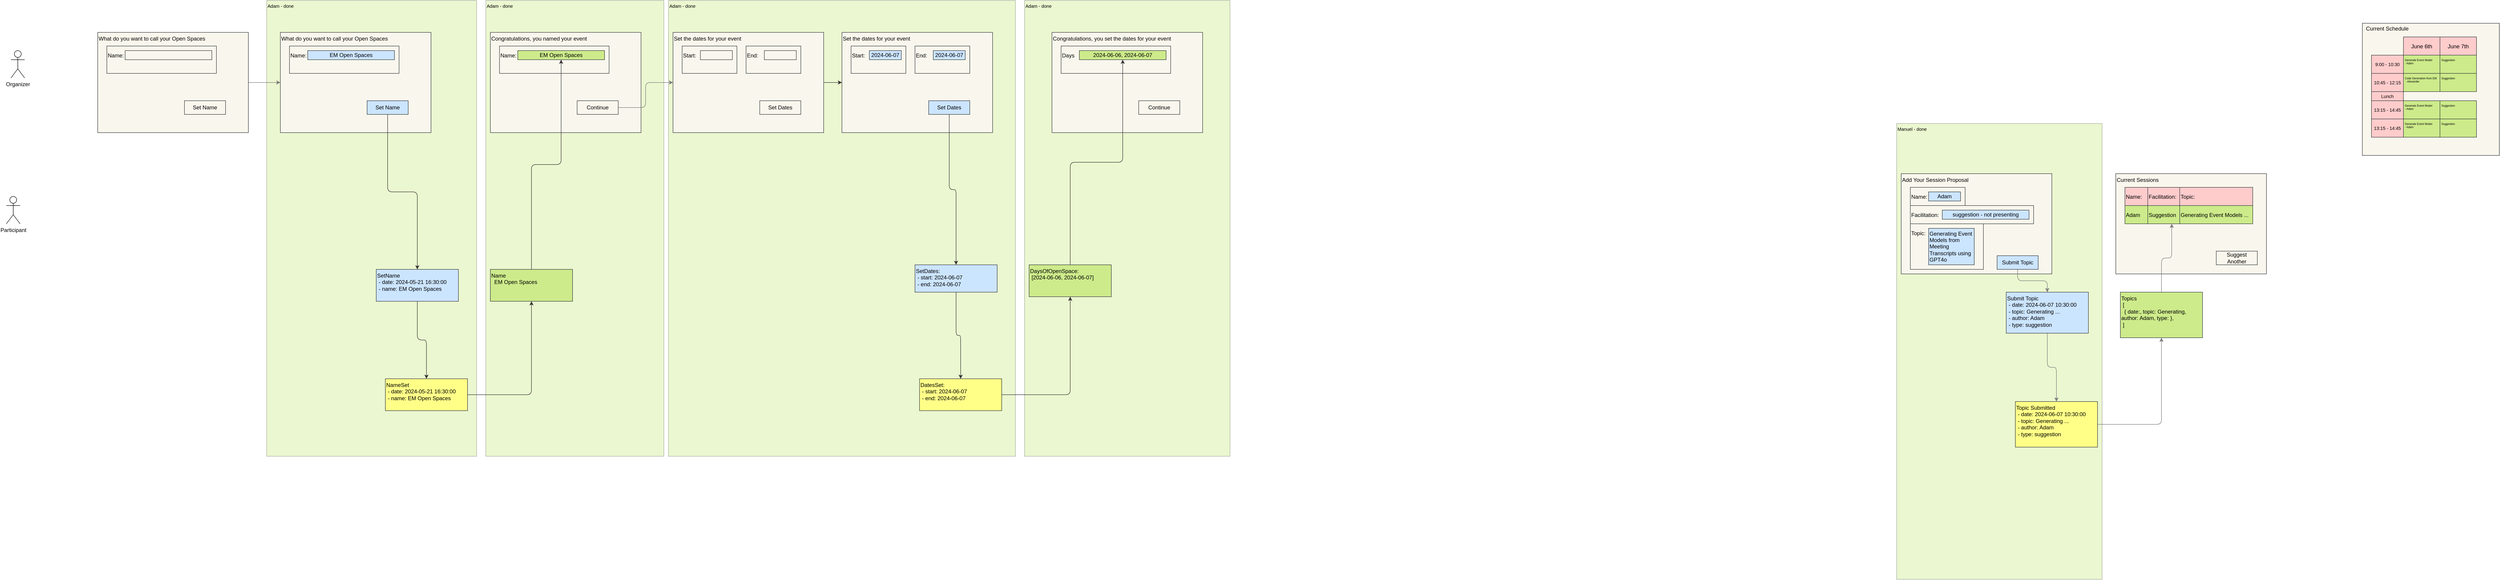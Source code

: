 <mxfile>
    <diagram id="J-dPGnQl9cI3L02o_4ir" name="Page-1">
        <mxGraphModel dx="277" dy="391" grid="1" gridSize="10" guides="1" tooltips="1" connect="1" arrows="1" fold="1" page="1" pageScale="1" pageWidth="26000" pageHeight="6000" math="0" shadow="0">
            <root>
                <mxCell id="0"/>
                <object label="progress" id="109">
                    <mxCell parent="0"/>
                </object>
                <mxCell id="110" value="Adam - done" style="rounded=0;whiteSpace=wrap;html=1;strokeColor=#36393d;fontFamily=Helvetica;fontSize=10;fillColor=#cdeb8b;align=left;verticalAlign=top;fontColor=#000000;opacity=40;" parent="109" vertex="1">
                    <mxGeometry x="710" y="50" width="460" height="1000" as="geometry"/>
                </mxCell>
                <mxCell id="111" value="Adam - done" style="rounded=0;whiteSpace=wrap;html=1;strokeColor=#36393d;fontFamily=Helvetica;fontSize=10;fillColor=#CDEB8B;align=left;verticalAlign=top;opacity=40;fontColor=#000000;" parent="109" vertex="1">
                    <mxGeometry x="1190" y="50" width="390" height="1000" as="geometry"/>
                </mxCell>
                <mxCell id="112" value="Adam - done" style="rounded=0;whiteSpace=wrap;html=1;strokeColor=#36393d;fontFamily=Helvetica;fontSize=10;fillColor=#CDEB8B;align=left;verticalAlign=top;opacity=40;fontColor=#000000;" parent="109" vertex="1">
                    <mxGeometry x="1590" y="50" width="760" height="1000" as="geometry"/>
                </mxCell>
                <mxCell id="129" value="Adam - done" style="rounded=0;whiteSpace=wrap;html=1;strokeColor=#36393d;fontFamily=Helvetica;fontSize=10;fillColor=#CDEB8B;align=left;verticalAlign=top;opacity=40;fontColor=#000000;" parent="109" vertex="1">
                    <mxGeometry x="2370" y="50" width="450" height="1000" as="geometry"/>
                </mxCell>
                <mxCell id="130" value="Manuel - done" style="rounded=0;whiteSpace=wrap;html=1;strokeColor=#36393d;fontFamily=Helvetica;fontSize=10;fillColor=#CDEB8B;align=left;verticalAlign=top;opacity=40;fontColor=#000000;" vertex="1" parent="109">
                    <mxGeometry x="4280" y="320" width="450" height="1000" as="geometry"/>
                </mxCell>
                <mxCell id="1" parent="0"/>
                <mxCell id="4" value="Organizer" style="shape=umlActor;verticalLabelPosition=bottom;verticalAlign=top;html=1;outlineConnect=0;" parent="1" vertex="1">
                    <mxGeometry x="150" y="160" width="30" height="60" as="geometry"/>
                </mxCell>
                <mxCell id="6" value="Participant" style="shape=umlActor;verticalLabelPosition=bottom;verticalAlign=top;html=1;outlineConnect=0;" parent="1" vertex="1">
                    <mxGeometry x="140" y="480" width="30" height="60" as="geometry"/>
                </mxCell>
                <mxCell id="11" value="&lt;font color=&quot;#000000&quot;&gt;What do you want to call your Open Spaces&lt;/font&gt;" style="rounded=0;whiteSpace=wrap;html=1;fillColor=#f9f7ed;strokeColor=#36393d;align=left;verticalAlign=top;" parent="1" vertex="1">
                    <mxGeometry x="740" y="120" width="330" height="220" as="geometry"/>
                </mxCell>
                <mxCell id="13" value="&lt;font color=&quot;#000000&quot;&gt;Name:&lt;/font&gt;" style="rounded=0;whiteSpace=wrap;html=1;fillColor=#f9f7ed;strokeColor=#36393d;horizontal=1;align=left;verticalAlign=top;spacingTop=7;" parent="1" vertex="1">
                    <mxGeometry x="760" y="150" width="240" height="60" as="geometry"/>
                </mxCell>
                <mxCell id="23" style="edgeStyle=orthogonalEdgeStyle;html=1;entryX=0.5;entryY=0;entryDx=0;entryDy=0;strokeColor=#333333;fontFamily=Helvetica;fontSize=12;fontColor=#000000;" parent="1" source="14" target="19" edge="1">
                    <mxGeometry relative="1" as="geometry"/>
                </mxCell>
                <mxCell id="14" value="&lt;font color=&quot;#000000&quot;&gt;Set Name&lt;/font&gt;" style="rounded=0;whiteSpace=wrap;html=1;strokeColor=#36393d;fontFamily=Helvetica;fontSize=12;fillColor=#cce5ff;" parent="1" vertex="1">
                    <mxGeometry x="930" y="270" width="90" height="30" as="geometry"/>
                </mxCell>
                <mxCell id="29" style="edgeStyle=orthogonalEdgeStyle;shape=connector;rounded=1;html=1;entryX=0.5;entryY=0;entryDx=0;entryDy=0;labelBackgroundColor=default;strokeColor=#333333;fontFamily=Helvetica;fontSize=12;fontColor=#000000;endArrow=classic;" parent="1" source="19" target="28" edge="1">
                    <mxGeometry relative="1" as="geometry"/>
                </mxCell>
                <mxCell id="19" value="&lt;font color=&quot;#000000&quot;&gt;SetName&lt;br&gt;&amp;nbsp;- date: 2024-05-21 16:30:00&lt;br&gt;&amp;nbsp;- name: EM Open Spaces&lt;br&gt;&lt;/font&gt;" style="rounded=0;whiteSpace=wrap;html=1;strokeColor=#36393d;fontFamily=Helvetica;fontSize=12;fillColor=#cce5ff;verticalAlign=top;align=left;" parent="1" vertex="1">
                    <mxGeometry x="950" y="640" width="180" height="70" as="geometry"/>
                </mxCell>
                <mxCell id="20" value="&lt;font color=&quot;#000000&quot;&gt;EM Open Spaces&lt;/font&gt;" style="rounded=0;whiteSpace=wrap;html=1;strokeColor=#36393d;fontFamily=Helvetica;fontSize=12;fillColor=#cce5ff;" parent="1" vertex="1">
                    <mxGeometry x="800" y="160" width="190" height="20" as="geometry"/>
                </mxCell>
                <mxCell id="30" style="edgeStyle=orthogonalEdgeStyle;shape=connector;rounded=1;html=1;entryX=0;entryY=0.5;entryDx=0;entryDy=0;labelBackgroundColor=default;strokeColor=#7A7A7A;fontFamily=Helvetica;fontSize=12;fontColor=#000000;endArrow=classic;" parent="1" source="24" target="11" edge="1">
                    <mxGeometry relative="1" as="geometry"/>
                </mxCell>
                <mxCell id="24" value="&lt;font color=&quot;#000000&quot;&gt;What do you want to call your Open Spaces&lt;/font&gt;" style="rounded=0;whiteSpace=wrap;html=1;fillColor=#f9f7ed;strokeColor=#36393d;align=left;verticalAlign=top;" parent="1" vertex="1">
                    <mxGeometry x="340" y="120" width="330" height="220" as="geometry"/>
                </mxCell>
                <mxCell id="25" value="&lt;font color=&quot;#000000&quot;&gt;Name:&lt;/font&gt;" style="rounded=0;whiteSpace=wrap;html=1;fillColor=#f9f7ed;strokeColor=#36393d;horizontal=1;align=left;verticalAlign=top;spacingTop=7;" parent="1" vertex="1">
                    <mxGeometry x="360" y="150" width="240" height="60" as="geometry"/>
                </mxCell>
                <mxCell id="26" value="&lt;font color=&quot;#000000&quot;&gt;Set Name&lt;/font&gt;" style="rounded=0;whiteSpace=wrap;html=1;strokeColor=#36393d;fontFamily=Helvetica;fontSize=12;fillColor=#f9f7ed;" parent="1" vertex="1">
                    <mxGeometry x="530" y="270" width="90" height="30" as="geometry"/>
                </mxCell>
                <mxCell id="27" value="" style="rounded=0;whiteSpace=wrap;html=1;strokeColor=#36393d;fontFamily=Helvetica;fontSize=12;fillColor=#f9f7ed;" parent="1" vertex="1">
                    <mxGeometry x="400" y="160" width="190" height="20" as="geometry"/>
                </mxCell>
                <mxCell id="42" style="edgeStyle=orthogonalEdgeStyle;shape=connector;rounded=1;html=1;entryX=0.5;entryY=1;entryDx=0;entryDy=0;labelBackgroundColor=default;strokeColor=#333333;fontFamily=Helvetica;fontSize=12;fontColor=#000000;endArrow=classic;" parent="1" source="28" target="41" edge="1">
                    <mxGeometry relative="1" as="geometry"/>
                </mxCell>
                <mxCell id="28" value="&lt;font color=&quot;#000000&quot;&gt;NameSet&lt;br&gt;&amp;nbsp;- date: 2024-05-21 16:30:00&lt;br&gt;&amp;nbsp;- name: EM Open Spaces&lt;br&gt;&lt;/font&gt;" style="rounded=0;whiteSpace=wrap;html=1;strokeColor=#36393d;fontFamily=Helvetica;fontSize=12;fillColor=#ffff88;verticalAlign=top;align=left;" parent="1" vertex="1">
                    <mxGeometry x="970" y="880" width="180" height="70" as="geometry"/>
                </mxCell>
                <mxCell id="37" value="&lt;font color=&quot;#000000&quot;&gt;Congratulations, you named your event&lt;/font&gt;" style="rounded=0;whiteSpace=wrap;html=1;fillColor=#f9f7ed;strokeColor=#36393d;align=left;verticalAlign=top;" parent="1" vertex="1">
                    <mxGeometry x="1200" y="120" width="330" height="220" as="geometry"/>
                </mxCell>
                <mxCell id="38" value="&lt;font color=&quot;#000000&quot;&gt;Name:&lt;/font&gt;" style="rounded=0;whiteSpace=wrap;html=1;fillColor=#f9f7ed;strokeColor=#36393d;horizontal=1;align=left;verticalAlign=top;spacingTop=7;" parent="1" vertex="1">
                    <mxGeometry x="1220" y="150" width="240" height="60" as="geometry"/>
                </mxCell>
                <mxCell id="50" style="edgeStyle=orthogonalEdgeStyle;shape=connector;rounded=1;html=1;entryX=0;entryY=0.5;entryDx=0;entryDy=0;labelBackgroundColor=default;strokeColor=#7A7A7A;fontFamily=Helvetica;fontSize=12;fontColor=#000000;endArrow=classic;" parent="1" source="39" target="44" edge="1">
                    <mxGeometry relative="1" as="geometry"/>
                </mxCell>
                <mxCell id="39" value="&lt;font color=&quot;#000000&quot;&gt;Continue&lt;/font&gt;" style="rounded=0;whiteSpace=wrap;html=1;strokeColor=#36393d;fontFamily=Helvetica;fontSize=12;fillColor=#f9f7ed;" parent="1" vertex="1">
                    <mxGeometry x="1390" y="270" width="90" height="30" as="geometry"/>
                </mxCell>
                <mxCell id="40" value="&lt;font color=&quot;#000000&quot;&gt;EM Open Spaces&lt;/font&gt;" style="rounded=0;whiteSpace=wrap;html=1;strokeColor=#36393d;fontFamily=Helvetica;fontSize=12;fillColor=#cdeb8b;" parent="1" vertex="1">
                    <mxGeometry x="1260" y="160" width="190" height="20" as="geometry"/>
                </mxCell>
                <mxCell id="43" style="edgeStyle=orthogonalEdgeStyle;shape=connector;rounded=1;html=1;labelBackgroundColor=default;strokeColor=#333333;fontFamily=Helvetica;fontSize=12;fontColor=#000000;endArrow=classic;entryX=0.5;entryY=1;entryDx=0;entryDy=0;" parent="1" source="41" target="40" edge="1">
                    <mxGeometry relative="1" as="geometry">
                        <mxPoint x="1310" y="540" as="targetPoint"/>
                    </mxGeometry>
                </mxCell>
                <mxCell id="41" value="&lt;font color=&quot;#000000&quot;&gt;Name&lt;br&gt;&amp;nbsp; EM Open Spaces&lt;br&gt;&lt;/font&gt;" style="rounded=0;whiteSpace=wrap;html=1;strokeColor=#36393d;fontFamily=Helvetica;fontSize=12;fillColor=#cdeb8b;verticalAlign=top;align=left;" parent="1" vertex="1">
                    <mxGeometry x="1200" y="640" width="180" height="70" as="geometry"/>
                </mxCell>
                <mxCell id="57" style="edgeStyle=orthogonalEdgeStyle;shape=connector;rounded=1;html=1;exitX=1;exitY=0.5;exitDx=0;exitDy=0;entryX=0;entryY=0.5;entryDx=0;entryDy=0;labelBackgroundColor=default;strokeColor=#333333;fontFamily=Helvetica;fontSize=12;fontColor=#000000;endArrow=classic;" parent="1" source="44" target="51" edge="1">
                    <mxGeometry relative="1" as="geometry"/>
                </mxCell>
                <mxCell id="44" value="&lt;font color=&quot;#000000&quot;&gt;Set the dates for your event&lt;/font&gt;" style="rounded=0;whiteSpace=wrap;html=1;fillColor=#f9f7ed;strokeColor=#36393d;align=left;verticalAlign=top;" parent="1" vertex="1">
                    <mxGeometry x="1600" y="120" width="330" height="220" as="geometry"/>
                </mxCell>
                <mxCell id="45" value="&lt;font color=&quot;#000000&quot;&gt;Start:&lt;/font&gt;" style="rounded=0;whiteSpace=wrap;html=1;fillColor=#f9f7ed;strokeColor=#36393d;horizontal=1;align=left;verticalAlign=top;spacingTop=7;" parent="1" vertex="1">
                    <mxGeometry x="1620" y="150" width="120" height="60" as="geometry"/>
                </mxCell>
                <mxCell id="46" value="&lt;font color=&quot;#000000&quot;&gt;Set Dates&lt;/font&gt;" style="rounded=0;whiteSpace=wrap;html=1;strokeColor=#36393d;fontFamily=Helvetica;fontSize=12;fillColor=#f9f7ed;" parent="1" vertex="1">
                    <mxGeometry x="1790" y="270" width="90" height="30" as="geometry"/>
                </mxCell>
                <mxCell id="47" value="" style="rounded=0;whiteSpace=wrap;html=1;strokeColor=#36393d;fontFamily=Helvetica;fontSize=12;fillColor=#f9f7ed;fontColor=#000000;" parent="1" vertex="1">
                    <mxGeometry x="1660" y="160" width="70" height="20" as="geometry"/>
                </mxCell>
                <mxCell id="48" value="&lt;font color=&quot;#000000&quot;&gt;End:&lt;/font&gt;" style="rounded=0;whiteSpace=wrap;html=1;fillColor=#f9f7ed;strokeColor=#36393d;horizontal=1;align=left;verticalAlign=top;spacingTop=7;" parent="1" vertex="1">
                    <mxGeometry x="1760" y="150" width="120" height="60" as="geometry"/>
                </mxCell>
                <mxCell id="49" value="" style="rounded=0;whiteSpace=wrap;html=1;strokeColor=#36393d;fontFamily=Helvetica;fontSize=12;fillColor=#f9f7ed;fontColor=#000000;" parent="1" vertex="1">
                    <mxGeometry x="1800" y="160" width="70" height="20" as="geometry"/>
                </mxCell>
                <mxCell id="51" value="&lt;font color=&quot;#000000&quot;&gt;Set the dates for your event&lt;/font&gt;" style="rounded=0;whiteSpace=wrap;html=1;fillColor=#f9f7ed;strokeColor=#36393d;align=left;verticalAlign=top;" parent="1" vertex="1">
                    <mxGeometry x="1970" y="120" width="330" height="220" as="geometry"/>
                </mxCell>
                <mxCell id="52" value="&lt;font color=&quot;#000000&quot;&gt;Start:&lt;/font&gt;" style="rounded=0;whiteSpace=wrap;html=1;fillColor=#f9f7ed;strokeColor=#36393d;horizontal=1;align=left;verticalAlign=top;spacingTop=7;" parent="1" vertex="1">
                    <mxGeometry x="1990" y="150" width="120" height="60" as="geometry"/>
                </mxCell>
                <mxCell id="115" style="edgeStyle=orthogonalEdgeStyle;html=1;exitX=0.5;exitY=1;exitDx=0;exitDy=0;entryX=0.5;entryY=0;entryDx=0;entryDy=0;fontSize=12;strokeColor=#333333;fontColor=#000000;" parent="1" source="53" target="114" edge="1">
                    <mxGeometry relative="1" as="geometry"/>
                </mxCell>
                <mxCell id="53" value="&lt;font color=&quot;#000000&quot;&gt;Set Dates&lt;/font&gt;" style="rounded=0;whiteSpace=wrap;html=1;strokeColor=#36393d;fontFamily=Helvetica;fontSize=12;fillColor=#cce5ff;" parent="1" vertex="1">
                    <mxGeometry x="2160" y="270" width="90" height="30" as="geometry"/>
                </mxCell>
                <mxCell id="54" value="2024-06-07" style="rounded=0;whiteSpace=wrap;html=1;strokeColor=#36393d;fontFamily=Helvetica;fontSize=12;fillColor=#cce5ff;fontColor=#000000;" parent="1" vertex="1">
                    <mxGeometry x="2030" y="160" width="70" height="20" as="geometry"/>
                </mxCell>
                <mxCell id="55" value="&lt;font color=&quot;#000000&quot;&gt;End:&lt;/font&gt;" style="rounded=0;whiteSpace=wrap;html=1;fillColor=#f9f7ed;strokeColor=#36393d;horizontal=1;align=left;verticalAlign=top;spacingTop=7;" parent="1" vertex="1">
                    <mxGeometry x="2130" y="150" width="120" height="60" as="geometry"/>
                </mxCell>
                <mxCell id="56" value="2024-06-07" style="rounded=0;whiteSpace=wrap;html=1;strokeColor=#36393d;fontFamily=Helvetica;fontSize=12;fillColor=#cce5ff;fontColor=#000000;" parent="1" vertex="1">
                    <mxGeometry x="2170" y="160" width="70" height="20" as="geometry"/>
                </mxCell>
                <mxCell id="58" value="&lt;font color=&quot;#000000&quot;&gt;Add Your Session Proposal&lt;/font&gt;" style="rounded=0;whiteSpace=wrap;html=1;fillColor=#f9f7ed;strokeColor=#36393d;align=left;verticalAlign=top;" parent="1" vertex="1">
                    <mxGeometry x="4290" y="430" width="330" height="220" as="geometry"/>
                </mxCell>
                <mxCell id="59" value="&lt;font color=&quot;#000000&quot;&gt;Name:&lt;/font&gt;" style="rounded=0;whiteSpace=wrap;html=1;fillColor=#f9f7ed;strokeColor=#36393d;horizontal=1;align=left;verticalAlign=top;spacingTop=7;" parent="1" vertex="1">
                    <mxGeometry x="4310" y="460" width="120" height="40" as="geometry"/>
                </mxCell>
                <mxCell id="71" style="edgeStyle=orthogonalEdgeStyle;shape=connector;rounded=1;html=1;entryX=0.5;entryY=0;entryDx=0;entryDy=0;labelBackgroundColor=default;strokeColor=#7A7A7A;fontFamily=Helvetica;fontSize=12;fontColor=#000000;endArrow=classic;" parent="1" source="60" target="67" edge="1">
                    <mxGeometry relative="1" as="geometry"/>
                </mxCell>
                <mxCell id="60" value="&lt;font color=&quot;#000000&quot;&gt;Submit Topic&lt;/font&gt;" style="rounded=0;whiteSpace=wrap;html=1;strokeColor=#36393d;fontFamily=Helvetica;fontSize=12;fillColor=#cce5ff;" parent="1" vertex="1">
                    <mxGeometry x="4500" y="610" width="90" height="30" as="geometry"/>
                </mxCell>
                <mxCell id="61" value="Adam" style="rounded=0;whiteSpace=wrap;html=1;strokeColor=#36393d;fontFamily=Helvetica;fontSize=12;fillColor=#cce5ff;fontColor=#000000;" parent="1" vertex="1">
                    <mxGeometry x="4350" y="470" width="70" height="20" as="geometry"/>
                </mxCell>
                <mxCell id="62" value="&lt;font color=&quot;#000000&quot;&gt;Topic:&lt;/font&gt;" style="rounded=0;whiteSpace=wrap;html=1;fillColor=#f9f7ed;strokeColor=#36393d;horizontal=1;align=left;verticalAlign=top;spacingTop=7;" parent="1" vertex="1">
                    <mxGeometry x="4310" y="540" width="160" height="100" as="geometry"/>
                </mxCell>
                <mxCell id="63" value="Generating Event Models from Meeting Transcripts using GPT4o" style="rounded=0;whiteSpace=wrap;html=1;strokeColor=#36393d;fontFamily=Helvetica;fontSize=12;fillColor=#cce5ff;fontColor=#000000;align=left;" parent="1" vertex="1">
                    <mxGeometry x="4350" y="550" width="100" height="80" as="geometry"/>
                </mxCell>
                <mxCell id="64" value="Facilitation:&amp;nbsp;" style="rounded=0;whiteSpace=wrap;html=1;fillColor=#f9f7ed;strokeColor=#36393d;horizontal=1;align=left;verticalAlign=top;spacingTop=7;fontColor=#000000;" parent="1" vertex="1">
                    <mxGeometry x="4310" y="500" width="270" height="40" as="geometry"/>
                </mxCell>
                <mxCell id="65" value="suggestion - not presenting" style="rounded=0;whiteSpace=wrap;html=1;strokeColor=#36393d;fontFamily=Helvetica;fontSize=12;fillColor=#cce5ff;fontColor=#000000;" parent="1" vertex="1">
                    <mxGeometry x="4380" y="510" width="190" height="20" as="geometry"/>
                </mxCell>
                <mxCell id="66" style="edgeStyle=orthogonalEdgeStyle;shape=connector;rounded=1;html=1;entryX=0.5;entryY=0;entryDx=0;entryDy=0;labelBackgroundColor=default;strokeColor=#7A7A7A;fontFamily=Helvetica;fontSize=12;fontColor=#000000;endArrow=classic;" parent="1" source="67" target="69" edge="1">
                    <mxGeometry relative="1" as="geometry"/>
                </mxCell>
                <mxCell id="67" value="&lt;font color=&quot;#000000&quot;&gt;Submit Topic&lt;br&gt;&amp;nbsp;- date: 2024-06-07 10:30:00&lt;br&gt;&amp;nbsp;- topic: Generating ...&lt;br&gt;&amp;nbsp;- author: Adam&lt;br&gt;&amp;nbsp;- type: suggestion&lt;br&gt;&lt;/font&gt;" style="rounded=0;whiteSpace=wrap;html=1;strokeColor=#36393d;fontFamily=Helvetica;fontSize=12;fillColor=#cce5ff;verticalAlign=top;align=left;" parent="1" vertex="1">
                    <mxGeometry x="4520" y="690" width="180" height="90" as="geometry"/>
                </mxCell>
                <mxCell id="68" style="edgeStyle=orthogonalEdgeStyle;shape=connector;rounded=1;html=1;entryX=0.5;entryY=1;entryDx=0;entryDy=0;labelBackgroundColor=default;strokeColor=#7A7A7A;fontFamily=Helvetica;fontSize=12;fontColor=#000000;endArrow=classic;" parent="1" source="69" target="70" edge="1">
                    <mxGeometry relative="1" as="geometry"/>
                </mxCell>
                <mxCell id="69" value="&lt;span style=&quot;color: rgb(0, 0, 0);&quot;&gt;Topic Submitted&lt;/span&gt;&lt;br style=&quot;color: rgb(0, 0, 0);&quot;&gt;&lt;span style=&quot;color: rgb(0, 0, 0);&quot;&gt;&amp;nbsp;- date: 2024-06-07 10:30:00&lt;/span&gt;&lt;br style=&quot;color: rgb(0, 0, 0);&quot;&gt;&lt;span style=&quot;color: rgb(0, 0, 0);&quot;&gt;&amp;nbsp;- topic: Generating ...&lt;/span&gt;&lt;br style=&quot;color: rgb(0, 0, 0);&quot;&gt;&lt;span style=&quot;color: rgb(0, 0, 0);&quot;&gt;&amp;nbsp;- author: Adam&lt;/span&gt;&lt;br style=&quot;color: rgb(0, 0, 0);&quot;&gt;&lt;span style=&quot;color: rgb(0, 0, 0);&quot;&gt;&amp;nbsp;- type: suggestion&lt;/span&gt;&lt;font color=&quot;#000000&quot;&gt;&lt;br&gt;&lt;/font&gt;" style="rounded=0;whiteSpace=wrap;html=1;strokeColor=#36393d;fontFamily=Helvetica;fontSize=12;fillColor=#ffff88;verticalAlign=top;align=left;" parent="1" vertex="1">
                    <mxGeometry x="4540" y="930" width="180" height="100" as="geometry"/>
                </mxCell>
                <mxCell id="70" value="&lt;font color=&quot;#000000&quot;&gt;Topics&lt;br&gt;&amp;nbsp;[&lt;br&gt;&amp;nbsp; { date:, topic: Generating, author: Adam, type: },&lt;br&gt;&amp;nbsp;]&lt;br&gt;&lt;/font&gt;" style="rounded=0;whiteSpace=wrap;html=1;strokeColor=#36393d;fontFamily=Helvetica;fontSize=12;fillColor=#cdeb8b;verticalAlign=top;align=left;" parent="1" vertex="1">
                    <mxGeometry x="4770" y="690" width="180" height="100" as="geometry"/>
                </mxCell>
                <mxCell id="72" value="&lt;font color=&quot;#000000&quot;&gt;Current Sessions&lt;/font&gt;" style="rounded=0;whiteSpace=wrap;html=1;fillColor=#f9f7ed;strokeColor=#36393d;align=left;verticalAlign=top;" parent="1" vertex="1">
                    <mxGeometry x="4760" y="430" width="330" height="220" as="geometry"/>
                </mxCell>
                <mxCell id="73" value="&lt;font color=&quot;#000000&quot;&gt;Name:&lt;/font&gt;" style="rounded=0;whiteSpace=wrap;html=1;fillColor=#ffcccc;strokeColor=#36393d;horizontal=1;align=left;verticalAlign=top;spacingTop=7;" parent="1" vertex="1">
                    <mxGeometry x="4780" y="460" width="50" height="40" as="geometry"/>
                </mxCell>
                <mxCell id="76" value="&lt;font color=&quot;#000000&quot;&gt;Topic:&lt;/font&gt;" style="rounded=0;whiteSpace=wrap;html=1;fillColor=#ffcccc;strokeColor=#36393d;horizontal=1;align=left;verticalAlign=top;spacingTop=7;" parent="1" vertex="1">
                    <mxGeometry x="4900" y="460" width="160" height="40" as="geometry"/>
                </mxCell>
                <mxCell id="78" value="Facilitation:&amp;nbsp;" style="rounded=0;whiteSpace=wrap;html=1;fillColor=#ffcccc;strokeColor=#36393d;horizontal=1;align=left;verticalAlign=top;spacingTop=7;fontColor=#000000;" parent="1" vertex="1">
                    <mxGeometry x="4830" y="460" width="70" height="40" as="geometry"/>
                </mxCell>
                <mxCell id="80" value="&lt;font color=&quot;#000000&quot;&gt;Adam&lt;/font&gt;" style="rounded=0;whiteSpace=wrap;html=1;fillColor=#cdeb8b;strokeColor=#36393d;horizontal=1;align=left;verticalAlign=top;spacingTop=7;" parent="1" vertex="1">
                    <mxGeometry x="4780" y="500" width="50" height="40" as="geometry"/>
                </mxCell>
                <mxCell id="81" value="&lt;font color=&quot;#000000&quot;&gt;Generating Event Models ...&lt;/font&gt;" style="rounded=0;whiteSpace=wrap;html=1;fillColor=#cdeb8b;strokeColor=#36393d;horizontal=1;align=left;verticalAlign=top;spacingTop=7;" parent="1" vertex="1">
                    <mxGeometry x="4900" y="500" width="160" height="40" as="geometry"/>
                </mxCell>
                <mxCell id="82" value="Suggestion" style="rounded=0;whiteSpace=wrap;html=1;fillColor=#cdeb8b;strokeColor=#36393d;horizontal=1;align=left;verticalAlign=top;spacingTop=7;fontColor=#000000;" parent="1" vertex="1">
                    <mxGeometry x="4830" y="500" width="70" height="40" as="geometry"/>
                </mxCell>
                <mxCell id="83" value="&lt;font color=&quot;#000000&quot;&gt;Suggest Another&lt;/font&gt;" style="rounded=0;whiteSpace=wrap;html=1;strokeColor=#36393d;fontFamily=Helvetica;fontSize=12;fillColor=#f9f7ed;" parent="1" vertex="1">
                    <mxGeometry x="4980" y="600" width="90" height="30" as="geometry"/>
                </mxCell>
                <mxCell id="84" style="edgeStyle=orthogonalEdgeStyle;shape=connector;rounded=1;html=1;entryX=0.75;entryY=1;entryDx=0;entryDy=0;labelBackgroundColor=default;strokeColor=#7A7A7A;fontFamily=Helvetica;fontSize=12;fontColor=#000000;endArrow=classic;" parent="1" source="70" target="82" edge="1">
                    <mxGeometry relative="1" as="geometry"/>
                </mxCell>
                <mxCell id="85" value="&lt;font color=&quot;#000000&quot;&gt;Current Schedule&lt;/font&gt;" style="rounded=0;whiteSpace=wrap;html=1;fillColor=#f9f7ed;strokeColor=#36393d;align=left;verticalAlign=top;spacing=0;spacingLeft=8;" parent="1" vertex="1">
                    <mxGeometry x="5300" y="100" width="300" height="290" as="geometry"/>
                </mxCell>
                <mxCell id="86" value="&lt;font color=&quot;#000000&quot;&gt;June 6th&lt;/font&gt;" style="rounded=0;whiteSpace=wrap;html=1;fillColor=#ffcccc;strokeColor=#36393d;horizontal=1;align=center;verticalAlign=top;spacingTop=7;" parent="1" vertex="1">
                    <mxGeometry x="5390" y="130" width="80" height="40" as="geometry"/>
                </mxCell>
                <mxCell id="88" value="June 7th" style="rounded=0;whiteSpace=wrap;html=1;fillColor=#ffcccc;strokeColor=#36393d;horizontal=1;align=center;verticalAlign=top;spacingTop=7;fontColor=#000000;" parent="1" vertex="1">
                    <mxGeometry x="5470" y="130" width="80" height="40" as="geometry"/>
                </mxCell>
                <mxCell id="89" value="&lt;font color=&quot;#000000&quot; style=&quot;font-size: 6px;&quot;&gt;Generate Event Model&lt;br style=&quot;font-size: 6px;&quot;&gt;- Adam&lt;br style=&quot;font-size: 6px;&quot;&gt;&lt;/font&gt;" style="rounded=0;whiteSpace=wrap;html=1;fillColor=#cdeb8b;strokeColor=#36393d;horizontal=1;align=left;verticalAlign=top;spacingTop=0;fontSize=6;spacing=3;" parent="1" vertex="1">
                    <mxGeometry x="5390" y="170" width="80" height="40" as="geometry"/>
                </mxCell>
                <mxCell id="91" value="Suggestion" style="rounded=0;whiteSpace=wrap;html=1;fillColor=#cdeb8b;strokeColor=#36393d;horizontal=1;align=left;verticalAlign=top;spacingTop=0;fontColor=#000000;fontSize=6;spacing=3;" parent="1" vertex="1">
                    <mxGeometry x="5470" y="170" width="80" height="40" as="geometry"/>
                </mxCell>
                <mxCell id="93" value="&lt;font color=&quot;#000000&quot; style=&quot;font-size: 10px;&quot;&gt;9:00 - 10:30&lt;/font&gt;" style="rounded=0;whiteSpace=wrap;html=1;fillColor=#ffcccc;strokeColor=#36393d;horizontal=1;align=center;verticalAlign=middle;spacingTop=0;fontSize=10;spacing=0;" parent="1" vertex="1">
                    <mxGeometry x="5320" y="170" width="70" height="40" as="geometry"/>
                </mxCell>
                <mxCell id="94" value="&lt;font color=&quot;#000000&quot; style=&quot;font-size: 10px;&quot;&gt;10:45 - 12:15&lt;/font&gt;" style="rounded=0;whiteSpace=wrap;html=1;fillColor=#ffcccc;strokeColor=#36393d;horizontal=1;align=center;verticalAlign=middle;spacingTop=0;fontSize=10;spacing=0;" parent="1" vertex="1">
                    <mxGeometry x="5320" y="210" width="70" height="40" as="geometry"/>
                </mxCell>
                <mxCell id="95" value="&lt;font color=&quot;#000000&quot; style=&quot;font-size: 10px;&quot;&gt;Lunch&lt;/font&gt;" style="rounded=0;whiteSpace=wrap;html=1;fillColor=#ffcccc;strokeColor=#36393d;horizontal=1;align=center;verticalAlign=middle;spacingTop=0;fontSize=10;spacing=0;" parent="1" vertex="1">
                    <mxGeometry x="5320" y="250" width="70" height="20" as="geometry"/>
                </mxCell>
                <mxCell id="96" value="&lt;font color=&quot;#000000&quot; style=&quot;font-size: 10px;&quot;&gt;13:15 - 14:45&lt;/font&gt;" style="rounded=0;whiteSpace=wrap;html=1;fillColor=#ffcccc;strokeColor=#36393d;horizontal=1;align=center;verticalAlign=middle;spacingTop=0;fontSize=10;spacing=0;" parent="1" vertex="1">
                    <mxGeometry x="5320" y="270" width="70" height="40" as="geometry"/>
                </mxCell>
                <mxCell id="97" value="&lt;font color=&quot;#000000&quot; style=&quot;font-size: 10px;&quot;&gt;13:15 - 14:45&lt;/font&gt;" style="rounded=0;whiteSpace=wrap;html=1;fillColor=#ffcccc;strokeColor=#36393d;horizontal=1;align=center;verticalAlign=middle;spacingTop=0;fontSize=10;spacing=0;" parent="1" vertex="1">
                    <mxGeometry x="5320" y="310" width="70" height="40" as="geometry"/>
                </mxCell>
                <mxCell id="100" value="&lt;font color=&quot;#000000&quot; style=&quot;font-size: 6px;&quot;&gt;Code Generation from EM&lt;br&gt;&amp;nbsp;- Alexander&lt;br style=&quot;font-size: 6px;&quot;&gt;&lt;/font&gt;" style="rounded=0;whiteSpace=wrap;html=1;fillColor=#cdeb8b;strokeColor=#36393d;horizontal=1;align=left;verticalAlign=top;spacingTop=0;fontSize=6;spacing=3;" parent="1" vertex="1">
                    <mxGeometry x="5390" y="210" width="80" height="40" as="geometry"/>
                </mxCell>
                <mxCell id="101" value="Suggestion" style="rounded=0;whiteSpace=wrap;html=1;fillColor=#cdeb8b;strokeColor=#36393d;horizontal=1;align=left;verticalAlign=top;spacingTop=0;fontColor=#000000;fontSize=6;spacing=3;" parent="1" vertex="1">
                    <mxGeometry x="5470" y="210" width="80" height="40" as="geometry"/>
                </mxCell>
                <mxCell id="104" value="&lt;font color=&quot;#000000&quot; style=&quot;font-size: 6px;&quot;&gt;Generate Event Model&lt;br style=&quot;font-size: 6px;&quot;&gt;- Adam&lt;br style=&quot;font-size: 6px;&quot;&gt;&lt;/font&gt;" style="rounded=0;whiteSpace=wrap;html=1;fillColor=#cdeb8b;strokeColor=#36393d;horizontal=1;align=left;verticalAlign=top;spacingTop=0;fontSize=6;spacing=3;" parent="1" vertex="1">
                    <mxGeometry x="5390" y="270" width="80" height="40" as="geometry"/>
                </mxCell>
                <mxCell id="105" value="Suggestion" style="rounded=0;whiteSpace=wrap;html=1;fillColor=#cdeb8b;strokeColor=#36393d;horizontal=1;align=left;verticalAlign=top;spacingTop=0;fontColor=#000000;fontSize=6;spacing=3;" parent="1" vertex="1">
                    <mxGeometry x="5470" y="270" width="80" height="40" as="geometry"/>
                </mxCell>
                <mxCell id="106" value="&lt;font color=&quot;#000000&quot; style=&quot;font-size: 6px;&quot;&gt;Generate Event Model&lt;br style=&quot;font-size: 6px;&quot;&gt;- Adam&lt;br style=&quot;font-size: 6px;&quot;&gt;&lt;/font&gt;" style="rounded=0;whiteSpace=wrap;html=1;fillColor=#cdeb8b;strokeColor=#36393d;horizontal=1;align=left;verticalAlign=top;spacingTop=0;fontSize=6;spacing=3;" parent="1" vertex="1">
                    <mxGeometry x="5390" y="310" width="80" height="40" as="geometry"/>
                </mxCell>
                <mxCell id="107" value="Suggestion" style="rounded=0;whiteSpace=wrap;html=1;fillColor=#cdeb8b;strokeColor=#36393d;horizontal=1;align=left;verticalAlign=top;spacingTop=0;fontColor=#000000;fontSize=6;spacing=3;" parent="1" vertex="1">
                    <mxGeometry x="5470" y="310" width="80" height="40" as="geometry"/>
                </mxCell>
                <mxCell id="117" style="edgeStyle=orthogonalEdgeStyle;shape=connector;rounded=1;html=1;exitX=0.5;exitY=1;exitDx=0;exitDy=0;entryX=0.5;entryY=0;entryDx=0;entryDy=0;labelBackgroundColor=default;strokeColor=#333333;fontFamily=Helvetica;fontSize=12;fontColor=#000000;endArrow=classic;" parent="1" source="114" target="116" edge="1">
                    <mxGeometry relative="1" as="geometry"/>
                </mxCell>
                <mxCell id="114" value="&lt;font color=&quot;#000000&quot;&gt;SetDates:&lt;br&gt;&amp;nbsp;- start: 2024-06-07&lt;br&gt;&amp;nbsp;- end: 2024-06-07&lt;br&gt;&lt;/font&gt;" style="rounded=0;whiteSpace=wrap;html=1;strokeColor=#36393d;fontFamily=Helvetica;fontSize=12;fillColor=#cce5ff;verticalAlign=top;align=left;" parent="1" vertex="1">
                    <mxGeometry x="2130" y="630" width="180" height="60" as="geometry"/>
                </mxCell>
                <mxCell id="124" style="edgeStyle=orthogonalEdgeStyle;shape=connector;rounded=1;html=1;exitX=1;exitY=0.5;exitDx=0;exitDy=0;entryX=0.5;entryY=1;entryDx=0;entryDy=0;labelBackgroundColor=default;strokeColor=#333333;fontFamily=Helvetica;fontSize=12;fontColor=#000000;endArrow=classic;" parent="1" source="116" target="123" edge="1">
                    <mxGeometry relative="1" as="geometry"/>
                </mxCell>
                <mxCell id="116" value="&lt;font color=&quot;#000000&quot;&gt;DatesSet:&lt;br&gt;&amp;nbsp;- start: 2024-06-07&lt;br&gt;&amp;nbsp;- end: 2024-06-07&lt;br&gt;&lt;/font&gt;" style="rounded=0;whiteSpace=wrap;html=1;strokeColor=#36393d;fontFamily=Helvetica;fontSize=12;fillColor=#ffff88;verticalAlign=top;align=left;" parent="1" vertex="1">
                    <mxGeometry x="2140" y="880" width="180" height="70" as="geometry"/>
                </mxCell>
                <mxCell id="118" value="&lt;font color=&quot;#000000&quot;&gt;Congratulations, you set the dates for your event&lt;/font&gt;" style="rounded=0;whiteSpace=wrap;html=1;fillColor=#f9f7ed;strokeColor=#36393d;align=left;verticalAlign=top;" parent="1" vertex="1">
                    <mxGeometry x="2430" y="120" width="330" height="220" as="geometry"/>
                </mxCell>
                <mxCell id="119" value="&lt;font color=&quot;#000000&quot;&gt;Days&lt;/font&gt;" style="rounded=0;whiteSpace=wrap;html=1;fillColor=#f9f7ed;strokeColor=#36393d;horizontal=1;align=left;verticalAlign=top;spacingTop=7;" parent="1" vertex="1">
                    <mxGeometry x="2450" y="150" width="240" height="60" as="geometry"/>
                </mxCell>
                <mxCell id="120" value="&lt;font color=&quot;#000000&quot;&gt;Continue&lt;/font&gt;" style="rounded=0;whiteSpace=wrap;html=1;strokeColor=#36393d;fontFamily=Helvetica;fontSize=12;fillColor=#f9f7ed;" parent="1" vertex="1">
                    <mxGeometry x="2620" y="270" width="90" height="30" as="geometry"/>
                </mxCell>
                <mxCell id="121" value="&lt;font color=&quot;#000000&quot;&gt;2024-06-06, 2024-06-07&lt;/font&gt;" style="rounded=0;whiteSpace=wrap;html=1;strokeColor=#36393d;fontFamily=Helvetica;fontSize=12;fillColor=#cdeb8b;" parent="1" vertex="1">
                    <mxGeometry x="2490" y="160" width="190" height="20" as="geometry"/>
                </mxCell>
                <mxCell id="125" style="edgeStyle=orthogonalEdgeStyle;shape=connector;rounded=1;html=1;exitX=0.5;exitY=0;exitDx=0;exitDy=0;entryX=0.5;entryY=1;entryDx=0;entryDy=0;labelBackgroundColor=default;strokeColor=#333333;fontFamily=Helvetica;fontSize=12;fontColor=#000000;endArrow=classic;" parent="1" source="123" target="121" edge="1">
                    <mxGeometry relative="1" as="geometry"/>
                </mxCell>
                <mxCell id="123" value="&lt;font color=&quot;#000000&quot;&gt;DaysOfOpenSpace:&lt;br&gt;&amp;nbsp;[2024-06-06, 2024-06-07]&lt;br&gt;&lt;/font&gt;" style="rounded=0;whiteSpace=wrap;html=1;strokeColor=#36393d;fontFamily=Helvetica;fontSize=12;fillColor=#cdeb8b;verticalAlign=top;align=left;" parent="1" vertex="1">
                    <mxGeometry x="2380" y="630" width="180" height="70" as="geometry"/>
                </mxCell>
            </root>
        </mxGraphModel>
    </diagram>
</mxfile>